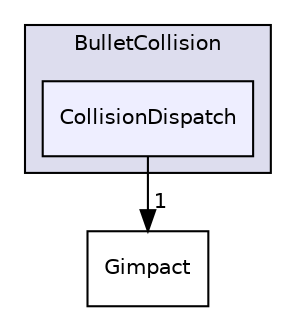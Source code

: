 digraph "bullet/bullet-2.82-r2704/src/BulletCollision/CollisionDispatch" {
  compound=true
  node [ fontsize="10", fontname="Helvetica"];
  edge [ labelfontsize="10", labelfontname="Helvetica"];
  subgraph clusterdir_169d553c9f6b1b109a900f38b48f3038 {
    graph [ bgcolor="#ddddee", pencolor="black", label="BulletCollision" fontname="Helvetica", fontsize="10", URL="dir_169d553c9f6b1b109a900f38b48f3038.html"]
  dir_0f8db6a0820233109427e10c7fba9a7c [shape=box, label="CollisionDispatch", style="filled", fillcolor="#eeeeff", pencolor="black", URL="dir_0f8db6a0820233109427e10c7fba9a7c.html"];
  }
  dir_1557977f34ac62c0e545e0a4bbccfb97 [shape=box label="Gimpact" URL="dir_1557977f34ac62c0e545e0a4bbccfb97.html"];
  dir_0f8db6a0820233109427e10c7fba9a7c->dir_1557977f34ac62c0e545e0a4bbccfb97 [headlabel="1", labeldistance=1.5 headhref="dir_000299_000301.html"];
}
